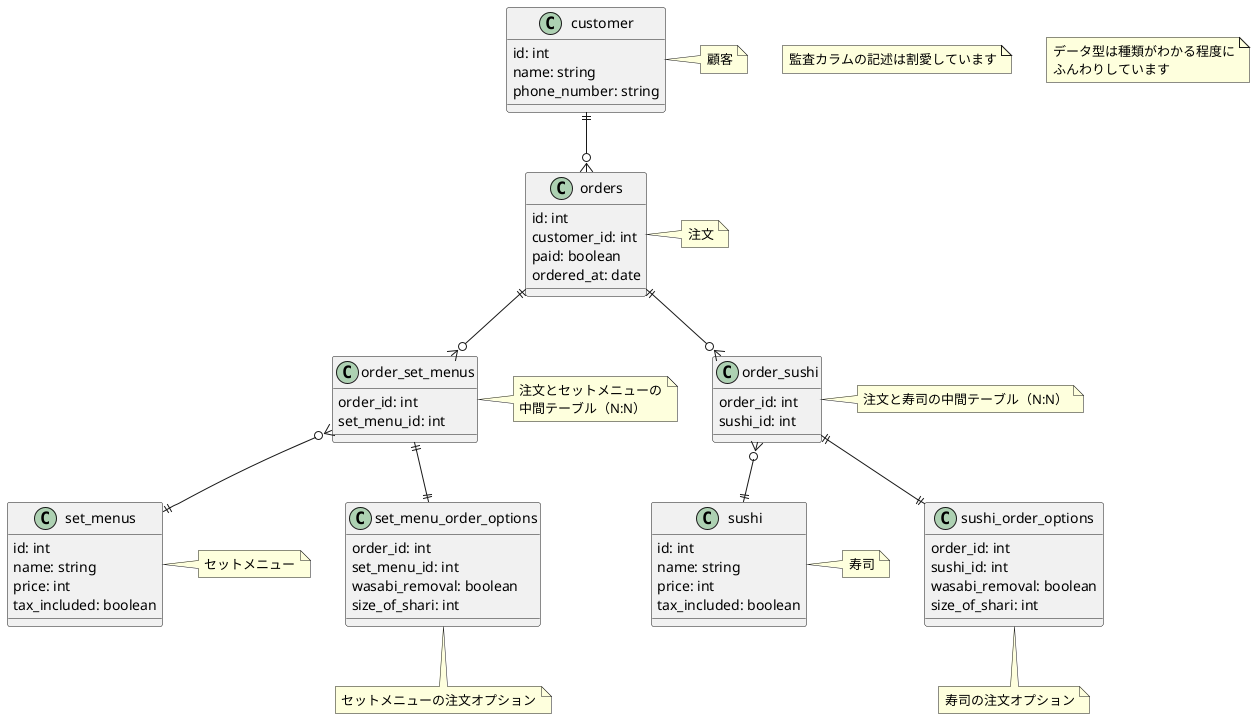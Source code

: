 @startuml
'https://plantuml.com/class-diagram

note "監査カラムの記述は割愛しています" as n1
note "データ型は種類がわかる程度に\nふんわりしています" as n2

class customer {
  id: int
  name: string
  phone_number: string
}
note right: 顧客

class orders {
  id: int
  customer_id: int
  paid: boolean
  ordered_at: date
}
note right: 注文

class order_set_menus {
  order_id: int
  set_menu_id: int
}
note right: 注文とセットメニューの\n中間テーブル（N:N）

class order_sushi {
  order_id: int
  sushi_id: int
}
note right: 注文と寿司の中間テーブル（N:N）

class set_menu_order_options {
  order_id: int
  set_menu_id: int
  wasabi_removal: boolean
  size_of_shari: int
}
note bottom: セットメニューの注文オプション

class sushi_order_options {
  order_id: int
  sushi_id: int
  wasabi_removal: boolean
  size_of_shari: int
}
note bottom: 寿司の注文オプション

class set_menus {
  id: int
  name: string
  price: int
  tax_included: boolean
}
note right: セットメニュー

class sushi {
  id: int
  name: string
  price: int
  tax_included: boolean
}
note right: 寿司

customer ||--o{ orders
orders ||--o{ order_set_menus
orders ||--o{ order_sushi
order_set_menus }o--|| set_menus
order_sushi }o--|| sushi
order_set_menus ||--|| set_menu_order_options
order_sushi ||--|| sushi_order_options

@enduml